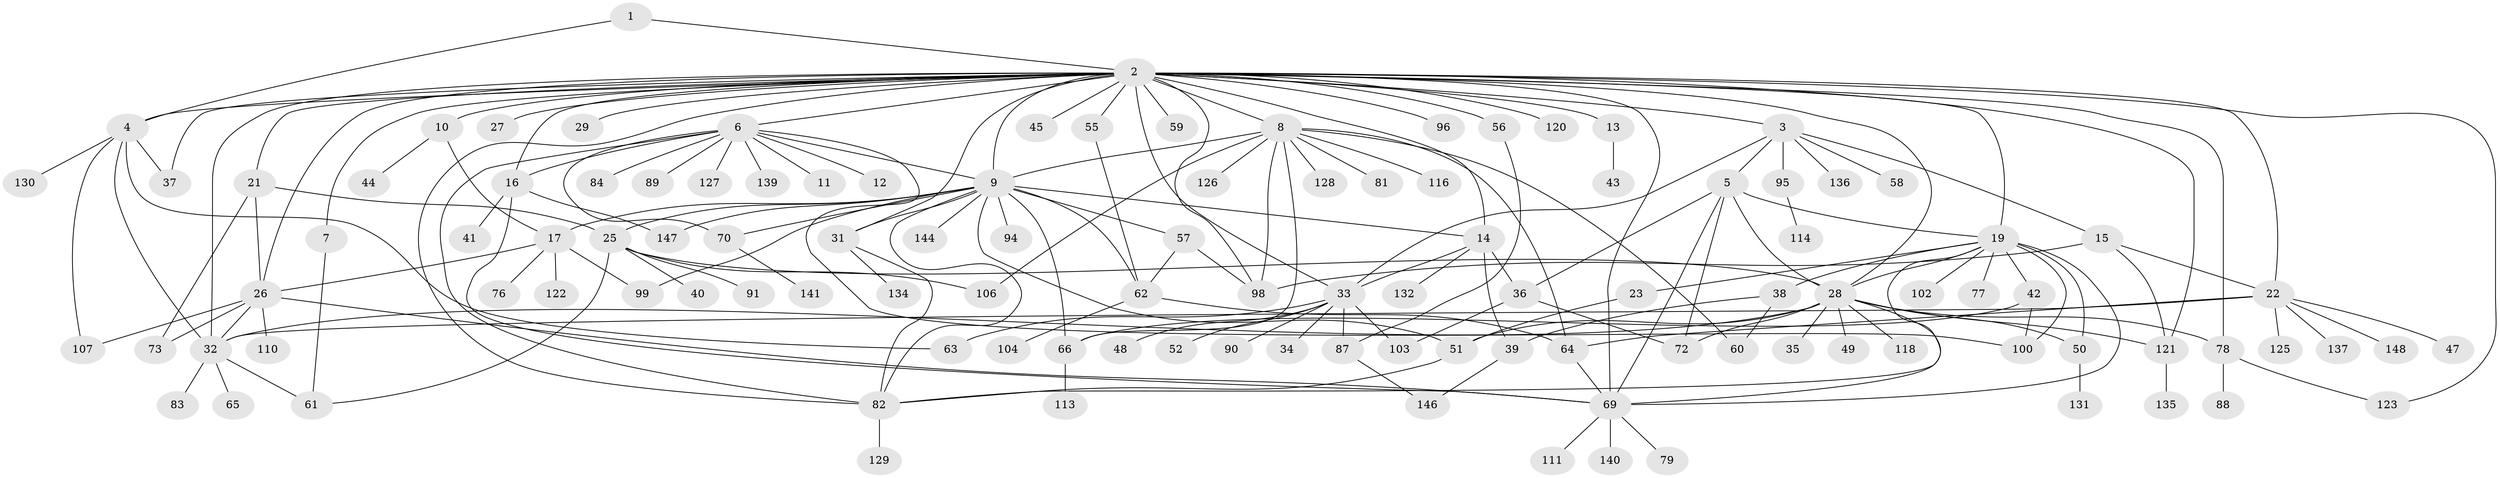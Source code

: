 // Generated by graph-tools (version 1.1) at 2025/23/03/03/25 07:23:55]
// undirected, 116 vertices, 183 edges
graph export_dot {
graph [start="1"]
  node [color=gray90,style=filled];
  1;
  2 [super="+30"];
  3 [super="+53"];
  4 [super="+71"];
  5;
  6 [super="+105"];
  7;
  8 [super="+20"];
  9 [super="+46"];
  10 [super="+67"];
  11;
  12;
  13 [super="+68"];
  14 [super="+18"];
  15;
  16 [super="+97"];
  17;
  19 [super="+24"];
  21 [super="+54"];
  22 [super="+143"];
  23;
  25 [super="+85"];
  26 [super="+115"];
  27;
  28 [super="+108"];
  29;
  31;
  32;
  33 [super="+86"];
  34;
  35;
  36 [super="+74"];
  37;
  38 [super="+142"];
  39 [super="+92"];
  40;
  41;
  42;
  43;
  44;
  45;
  47;
  48;
  49;
  50 [super="+112"];
  51;
  52;
  55;
  56;
  57 [super="+101"];
  58;
  59;
  60;
  61;
  62 [super="+117"];
  63;
  64 [super="+75"];
  65;
  66;
  69 [super="+93"];
  70;
  72;
  73 [super="+80"];
  76;
  77;
  78;
  79;
  81;
  82 [super="+145"];
  83;
  84;
  87 [super="+133"];
  88;
  89;
  90;
  91 [super="+119"];
  94;
  95;
  96;
  98 [super="+138"];
  99 [super="+109"];
  100 [super="+124"];
  102;
  103;
  104;
  106;
  107;
  110;
  111;
  113;
  114;
  116;
  118;
  120;
  121;
  122;
  123;
  125;
  126;
  127;
  128;
  129;
  130;
  131;
  132;
  134;
  135;
  136;
  137;
  139;
  140;
  141;
  144;
  146;
  147;
  148;
  1 -- 2;
  1 -- 4;
  2 -- 3;
  2 -- 4;
  2 -- 6;
  2 -- 7;
  2 -- 8 [weight=2];
  2 -- 10;
  2 -- 13;
  2 -- 16;
  2 -- 19;
  2 -- 21 [weight=2];
  2 -- 22;
  2 -- 26;
  2 -- 27;
  2 -- 28;
  2 -- 29;
  2 -- 31;
  2 -- 32;
  2 -- 37;
  2 -- 45;
  2 -- 55;
  2 -- 56;
  2 -- 59;
  2 -- 69 [weight=2];
  2 -- 78;
  2 -- 82;
  2 -- 96;
  2 -- 98;
  2 -- 120;
  2 -- 121;
  2 -- 123;
  2 -- 9;
  2 -- 33;
  2 -- 14;
  3 -- 5;
  3 -- 15;
  3 -- 33;
  3 -- 58;
  3 -- 95;
  3 -- 136;
  4 -- 63;
  4 -- 107;
  4 -- 32;
  4 -- 130;
  4 -- 37;
  5 -- 19;
  5 -- 28;
  5 -- 36;
  5 -- 69;
  5 -- 72;
  6 -- 9;
  6 -- 11;
  6 -- 12;
  6 -- 16;
  6 -- 70;
  6 -- 82;
  6 -- 84;
  6 -- 89;
  6 -- 100;
  6 -- 127;
  6 -- 139;
  7 -- 61;
  8 -- 64 [weight=2];
  8 -- 128;
  8 -- 66;
  8 -- 98;
  8 -- 9;
  8 -- 106;
  8 -- 81;
  8 -- 116;
  8 -- 60;
  8 -- 126;
  9 -- 14;
  9 -- 66;
  9 -- 70;
  9 -- 94;
  9 -- 99;
  9 -- 144;
  9 -- 147;
  9 -- 17;
  9 -- 82;
  9 -- 51;
  9 -- 25;
  9 -- 57;
  9 -- 31;
  9 -- 62;
  10 -- 17;
  10 -- 44;
  13 -- 43;
  14 -- 33 [weight=2];
  14 -- 132;
  14 -- 39;
  14 -- 36;
  15 -- 22;
  15 -- 98;
  15 -- 121;
  16 -- 41;
  16 -- 69;
  16 -- 147;
  17 -- 26;
  17 -- 76;
  17 -- 99;
  17 -- 122;
  19 -- 23;
  19 -- 38;
  19 -- 42;
  19 -- 50;
  19 -- 69;
  19 -- 100;
  19 -- 102;
  19 -- 82;
  19 -- 77;
  19 -- 28;
  21 -- 25;
  21 -- 26;
  21 -- 73;
  22 -- 32;
  22 -- 47;
  22 -- 125;
  22 -- 137;
  22 -- 148;
  22 -- 64;
  23 -- 51;
  25 -- 28;
  25 -- 40;
  25 -- 61;
  25 -- 91;
  25 -- 106;
  26 -- 32;
  26 -- 69;
  26 -- 107;
  26 -- 110;
  26 -- 73;
  28 -- 32;
  28 -- 35;
  28 -- 49;
  28 -- 69;
  28 -- 118;
  28 -- 121;
  28 -- 50;
  28 -- 51;
  28 -- 72;
  28 -- 78;
  31 -- 82;
  31 -- 134;
  32 -- 61;
  32 -- 65;
  32 -- 83;
  33 -- 34;
  33 -- 48;
  33 -- 52;
  33 -- 63;
  33 -- 87;
  33 -- 90;
  33 -- 103;
  36 -- 72;
  36 -- 103;
  38 -- 39;
  38 -- 60;
  39 -- 146;
  42 -- 66;
  42 -- 100;
  50 -- 131;
  51 -- 82;
  55 -- 62;
  56 -- 87;
  57 -- 98;
  57 -- 62;
  62 -- 64;
  62 -- 104;
  64 -- 69;
  66 -- 113;
  69 -- 79;
  69 -- 111;
  69 -- 140;
  70 -- 141;
  78 -- 88;
  78 -- 123;
  82 -- 129;
  87 -- 146;
  95 -- 114;
  121 -- 135;
}
